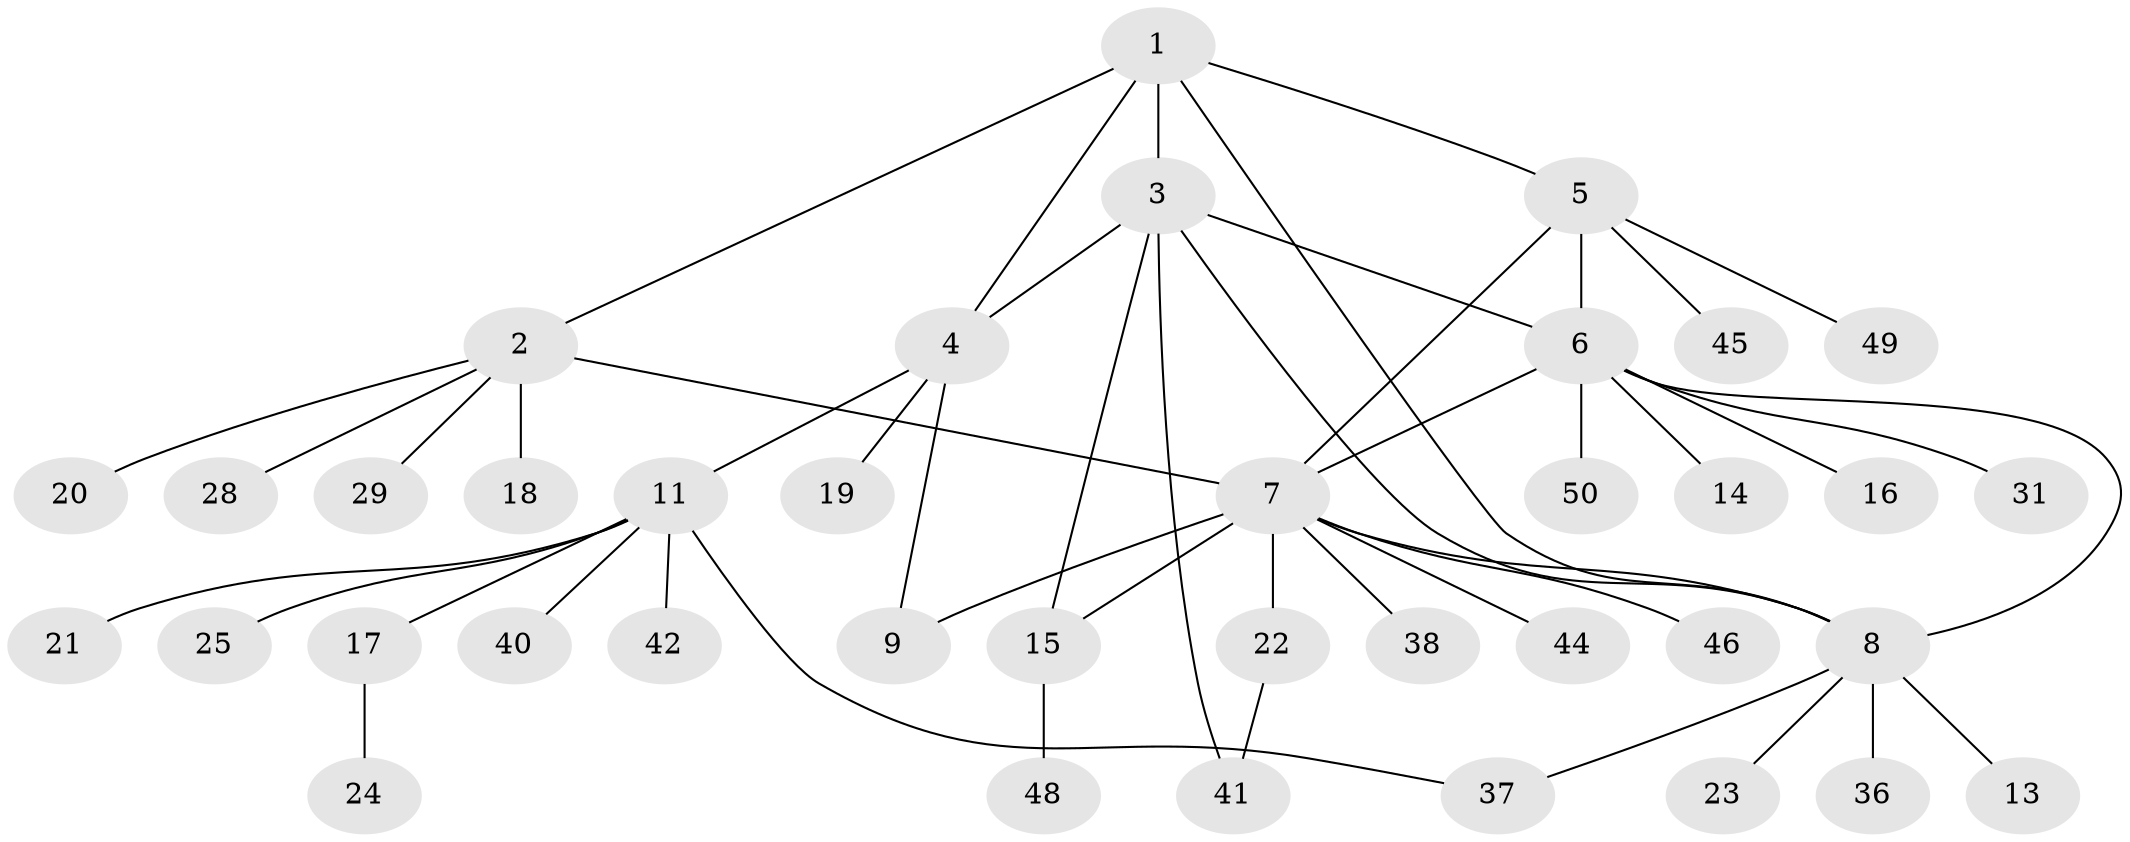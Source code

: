 // original degree distribution, {5: 0.057692307692307696, 8: 0.038461538461538464, 6: 0.019230769230769232, 9: 0.057692307692307696, 4: 0.019230769230769232, 2: 0.15384615384615385, 1: 0.5769230769230769, 3: 0.07692307692307693}
// Generated by graph-tools (version 1.1) at 2025/11/02/27/25 16:11:37]
// undirected, 38 vertices, 48 edges
graph export_dot {
graph [start="1"]
  node [color=gray90,style=filled];
  1 [super="+47"];
  2 [super="+35"];
  3 [super="+33"];
  4 [super="+52"];
  5 [super="+32"];
  6 [super="+51"];
  7 [super="+10"];
  8 [super="+39"];
  9;
  11 [super="+12"];
  13;
  14;
  15 [super="+34"];
  16;
  17 [super="+27"];
  18 [super="+26"];
  19;
  20;
  21;
  22;
  23;
  24;
  25;
  28 [super="+30"];
  29;
  31;
  36;
  37;
  38;
  40;
  41 [super="+43"];
  42;
  44;
  45;
  46;
  48;
  49;
  50;
  1 -- 2;
  1 -- 4;
  1 -- 5;
  1 -- 3;
  1 -- 8;
  2 -- 7 [weight=2];
  2 -- 18;
  2 -- 20;
  2 -- 28;
  2 -- 29;
  3 -- 4;
  3 -- 6;
  3 -- 8;
  3 -- 41;
  3 -- 15;
  4 -- 9;
  4 -- 11;
  4 -- 19;
  5 -- 6;
  5 -- 45;
  5 -- 49;
  5 -- 7;
  6 -- 8;
  6 -- 14;
  6 -- 16;
  6 -- 31;
  6 -- 50;
  6 -- 7;
  7 -- 8;
  7 -- 38;
  7 -- 9;
  7 -- 44;
  7 -- 46;
  7 -- 15;
  7 -- 22;
  8 -- 13;
  8 -- 23;
  8 -- 36;
  8 -- 37;
  11 -- 17;
  11 -- 21;
  11 -- 25;
  11 -- 37;
  11 -- 40;
  11 -- 42;
  15 -- 48;
  17 -- 24;
  22 -- 41;
}
